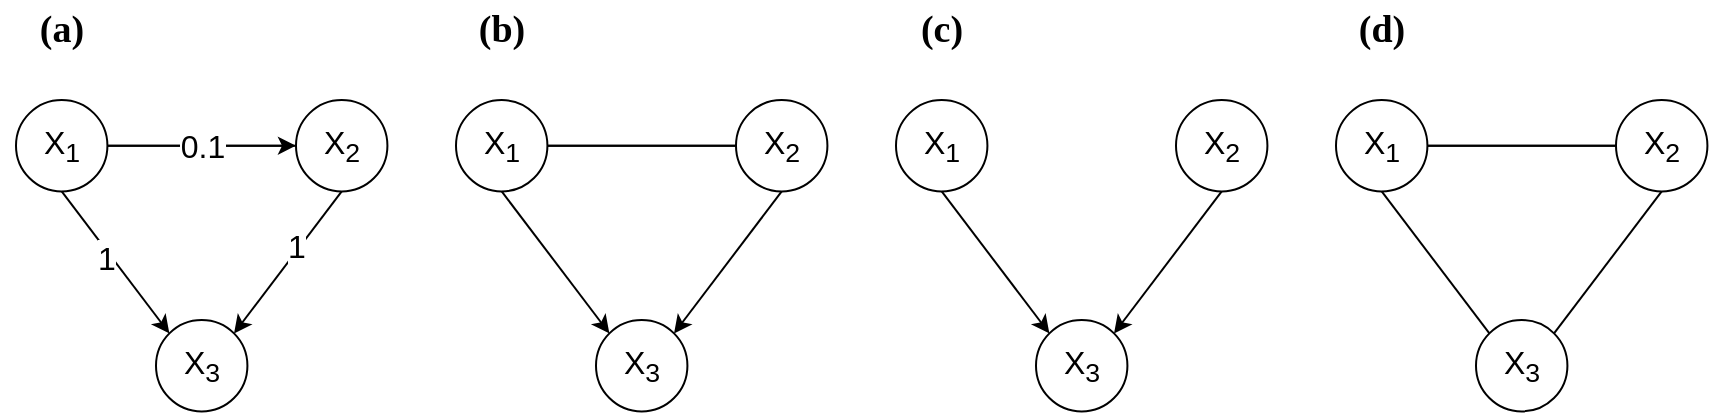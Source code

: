 <mxfile version="21.0.6" type="device"><diagram name="Page-1" id="WJeHQzlXp1ZkaJeAwVPA"><mxGraphModel dx="957" dy="748" grid="1" gridSize="10" guides="1" tooltips="1" connect="1" arrows="1" fold="1" page="1" pageScale="1" pageWidth="850" pageHeight="1100" math="0" shadow="0"><root><mxCell id="0"/><mxCell id="1" parent="0"/><mxCell id="FcYiF3LvjeuYOXqLDbPU-10" value="&lt;font style=&quot;font-size: 16px;&quot;&gt;X&lt;sub&gt;1&lt;/sub&gt;&lt;/font&gt;" style="ellipse;whiteSpace=wrap;html=1;aspect=fixed;" vertex="1" parent="1"><mxGeometry x="50" y="120" width="45.714" height="45.714" as="geometry"/></mxCell><mxCell id="FcYiF3LvjeuYOXqLDbPU-11" value="" style="endArrow=none;html=1;rounded=0;exitX=1;exitY=0.5;exitDx=0;exitDy=0;entryX=0;entryY=0.5;entryDx=0;entryDy=0;" edge="1" parent="1" source="FcYiF3LvjeuYOXqLDbPU-10" target="FcYiF3LvjeuYOXqLDbPU-3"><mxGeometry width="50" height="50" relative="1" as="geometry"><mxPoint x="230" y="230" as="sourcePoint"/><mxPoint x="280" y="180" as="targetPoint"/></mxGeometry></mxCell><mxCell id="FcYiF3LvjeuYOXqLDbPU-12" value="" style="edgeStyle=orthogonalEdgeStyle;rounded=0;orthogonalLoop=1;jettySize=auto;html=1;endArrow=none;endFill=0;startArrow=classic;startFill=1;" edge="1" parent="1" source="FcYiF3LvjeuYOXqLDbPU-3" target="FcYiF3LvjeuYOXqLDbPU-10"><mxGeometry relative="1" as="geometry"/></mxCell><mxCell id="FcYiF3LvjeuYOXqLDbPU-14" value="&lt;font style=&quot;font-size: 16px;&quot;&gt;0.1&lt;/font&gt;" style="edgeLabel;html=1;align=center;verticalAlign=middle;resizable=0;points=[];" vertex="1" connectable="0" parent="FcYiF3LvjeuYOXqLDbPU-12"><mxGeometry x="0.145" y="-2" relative="1" as="geometry"><mxPoint x="7" y="2" as="offset"/></mxGeometry></mxCell><mxCell id="FcYiF3LvjeuYOXqLDbPU-3" value="&lt;font style=&quot;font-size: 16px;&quot;&gt;X&lt;sub&gt;2&lt;/sub&gt;&lt;/font&gt;" style="ellipse;whiteSpace=wrap;html=1;aspect=fixed;" vertex="1" parent="1"><mxGeometry x="190" y="120" width="45.714" height="45.714" as="geometry"/></mxCell><mxCell id="FcYiF3LvjeuYOXqLDbPU-4" value="&lt;font style=&quot;font-size: 16px;&quot;&gt;X&lt;sub&gt;3&lt;/sub&gt;&lt;/font&gt;" style="ellipse;whiteSpace=wrap;html=1;aspect=fixed;" vertex="1" parent="1"><mxGeometry x="120" y="229.995" width="45.714" height="45.714" as="geometry"/></mxCell><mxCell id="FcYiF3LvjeuYOXqLDbPU-7" value="" style="endArrow=classic;html=1;rounded=0;exitX=0.5;exitY=1;exitDx=0;exitDy=0;entryX=1;entryY=0;entryDx=0;entryDy=0;startArrow=none;startFill=0;endFill=1;" edge="1" parent="1" source="FcYiF3LvjeuYOXqLDbPU-3" target="FcYiF3LvjeuYOXqLDbPU-4"><mxGeometry width="50" height="50" relative="1" as="geometry"><mxPoint x="195.714" y="252.857" as="sourcePoint"/><mxPoint x="260.0" y="252.857" as="targetPoint"/></mxGeometry></mxCell><mxCell id="FcYiF3LvjeuYOXqLDbPU-16" value="&lt;font style=&quot;font-size: 16px;&quot;&gt;1&lt;/font&gt;" style="edgeLabel;html=1;align=center;verticalAlign=middle;resizable=0;points=[];" vertex="1" connectable="0" parent="FcYiF3LvjeuYOXqLDbPU-7"><mxGeometry x="-0.202" y="-2" relative="1" as="geometry"><mxPoint as="offset"/></mxGeometry></mxCell><mxCell id="FcYiF3LvjeuYOXqLDbPU-13" value="" style="endArrow=classic;html=1;rounded=0;exitX=0.5;exitY=1;exitDx=0;exitDy=0;entryX=0;entryY=0;entryDx=0;entryDy=0;endFill=1;" edge="1" parent="1" source="FcYiF3LvjeuYOXqLDbPU-10" target="FcYiF3LvjeuYOXqLDbPU-4"><mxGeometry width="50" height="50" relative="1" as="geometry"><mxPoint x="223" y="176" as="sourcePoint"/><mxPoint x="176" y="253" as="targetPoint"/></mxGeometry></mxCell><mxCell id="FcYiF3LvjeuYOXqLDbPU-15" value="&lt;font style=&quot;font-size: 16px;&quot;&gt;1&lt;/font&gt;" style="edgeLabel;html=1;align=center;verticalAlign=middle;resizable=0;points=[];" vertex="1" connectable="0" parent="FcYiF3LvjeuYOXqLDbPU-13"><mxGeometry x="-0.118" y="-3" relative="1" as="geometry"><mxPoint as="offset"/></mxGeometry></mxCell><mxCell id="FcYiF3LvjeuYOXqLDbPU-17" value="&lt;font style=&quot;font-size: 16px;&quot;&gt;X&lt;sub&gt;1&lt;/sub&gt;&lt;/font&gt;" style="ellipse;whiteSpace=wrap;html=1;aspect=fixed;" vertex="1" parent="1"><mxGeometry x="270" y="120" width="45.714" height="45.714" as="geometry"/></mxCell><mxCell id="FcYiF3LvjeuYOXqLDbPU-18" value="" style="endArrow=none;html=1;rounded=0;exitX=1;exitY=0.5;exitDx=0;exitDy=0;entryX=0;entryY=0.5;entryDx=0;entryDy=0;" edge="1" parent="1" source="FcYiF3LvjeuYOXqLDbPU-17" target="FcYiF3LvjeuYOXqLDbPU-21"><mxGeometry width="50" height="50" relative="1" as="geometry"><mxPoint x="450" y="230" as="sourcePoint"/><mxPoint x="500" y="180" as="targetPoint"/></mxGeometry></mxCell><mxCell id="FcYiF3LvjeuYOXqLDbPU-19" value="" style="edgeStyle=orthogonalEdgeStyle;rounded=0;orthogonalLoop=1;jettySize=auto;html=1;endArrow=none;endFill=0;startArrow=none;startFill=0;" edge="1" parent="1" source="FcYiF3LvjeuYOXqLDbPU-21" target="FcYiF3LvjeuYOXqLDbPU-17"><mxGeometry relative="1" as="geometry"/></mxCell><mxCell id="FcYiF3LvjeuYOXqLDbPU-21" value="&lt;font style=&quot;font-size: 16px;&quot;&gt;X&lt;sub&gt;2&lt;/sub&gt;&lt;/font&gt;" style="ellipse;whiteSpace=wrap;html=1;aspect=fixed;" vertex="1" parent="1"><mxGeometry x="410" y="120" width="45.714" height="45.714" as="geometry"/></mxCell><mxCell id="FcYiF3LvjeuYOXqLDbPU-22" value="&lt;font style=&quot;font-size: 16px;&quot;&gt;X&lt;sub&gt;3&lt;/sub&gt;&lt;/font&gt;" style="ellipse;whiteSpace=wrap;html=1;aspect=fixed;" vertex="1" parent="1"><mxGeometry x="340" y="229.995" width="45.714" height="45.714" as="geometry"/></mxCell><mxCell id="FcYiF3LvjeuYOXqLDbPU-23" value="" style="endArrow=classic;html=1;rounded=0;exitX=0.5;exitY=1;exitDx=0;exitDy=0;entryX=1;entryY=0;entryDx=0;entryDy=0;startArrow=none;startFill=0;endFill=1;" edge="1" parent="1" source="FcYiF3LvjeuYOXqLDbPU-21" target="FcYiF3LvjeuYOXqLDbPU-22"><mxGeometry width="50" height="50" relative="1" as="geometry"><mxPoint x="415.714" y="252.857" as="sourcePoint"/><mxPoint x="480.0" y="252.857" as="targetPoint"/></mxGeometry></mxCell><mxCell id="FcYiF3LvjeuYOXqLDbPU-25" value="" style="endArrow=classic;html=1;rounded=0;exitX=0.5;exitY=1;exitDx=0;exitDy=0;entryX=0;entryY=0;entryDx=0;entryDy=0;endFill=1;" edge="1" parent="1" source="FcYiF3LvjeuYOXqLDbPU-17" target="FcYiF3LvjeuYOXqLDbPU-22"><mxGeometry width="50" height="50" relative="1" as="geometry"><mxPoint x="443" y="176" as="sourcePoint"/><mxPoint x="396" y="253" as="targetPoint"/></mxGeometry></mxCell><mxCell id="FcYiF3LvjeuYOXqLDbPU-27" value="&lt;font style=&quot;font-size: 16px;&quot;&gt;X&lt;sub&gt;1&lt;/sub&gt;&lt;/font&gt;" style="ellipse;whiteSpace=wrap;html=1;aspect=fixed;" vertex="1" parent="1"><mxGeometry x="490" y="120" width="45.714" height="45.714" as="geometry"/></mxCell><mxCell id="FcYiF3LvjeuYOXqLDbPU-30" value="&lt;font style=&quot;font-size: 16px;&quot;&gt;X&lt;sub&gt;2&lt;/sub&gt;&lt;/font&gt;" style="ellipse;whiteSpace=wrap;html=1;aspect=fixed;" vertex="1" parent="1"><mxGeometry x="630" y="120" width="45.714" height="45.714" as="geometry"/></mxCell><mxCell id="FcYiF3LvjeuYOXqLDbPU-31" value="&lt;font style=&quot;font-size: 16px;&quot;&gt;X&lt;sub&gt;3&lt;/sub&gt;&lt;/font&gt;" style="ellipse;whiteSpace=wrap;html=1;aspect=fixed;" vertex="1" parent="1"><mxGeometry x="560" y="229.995" width="45.714" height="45.714" as="geometry"/></mxCell><mxCell id="FcYiF3LvjeuYOXqLDbPU-32" value="" style="endArrow=classic;html=1;rounded=0;exitX=0.5;exitY=1;exitDx=0;exitDy=0;entryX=1;entryY=0;entryDx=0;entryDy=0;startArrow=none;startFill=0;endFill=1;" edge="1" parent="1" source="FcYiF3LvjeuYOXqLDbPU-30" target="FcYiF3LvjeuYOXqLDbPU-31"><mxGeometry width="50" height="50" relative="1" as="geometry"><mxPoint x="635.714" y="252.857" as="sourcePoint"/><mxPoint x="700.0" y="252.857" as="targetPoint"/></mxGeometry></mxCell><mxCell id="FcYiF3LvjeuYOXqLDbPU-33" value="" style="endArrow=classic;html=1;rounded=0;exitX=0.5;exitY=1;exitDx=0;exitDy=0;entryX=0;entryY=0;entryDx=0;entryDy=0;endFill=1;" edge="1" parent="1" source="FcYiF3LvjeuYOXqLDbPU-27" target="FcYiF3LvjeuYOXqLDbPU-31"><mxGeometry width="50" height="50" relative="1" as="geometry"><mxPoint x="663" y="176" as="sourcePoint"/><mxPoint x="616" y="253" as="targetPoint"/></mxGeometry></mxCell><mxCell id="FcYiF3LvjeuYOXqLDbPU-34" value="&lt;font style=&quot;font-size: 16px;&quot;&gt;X&lt;sub&gt;1&lt;/sub&gt;&lt;/font&gt;" style="ellipse;whiteSpace=wrap;html=1;aspect=fixed;" vertex="1" parent="1"><mxGeometry x="710" y="120" width="45.714" height="45.714" as="geometry"/></mxCell><mxCell id="FcYiF3LvjeuYOXqLDbPU-35" value="" style="endArrow=none;html=1;rounded=0;exitX=1;exitY=0.5;exitDx=0;exitDy=0;entryX=0;entryY=0.5;entryDx=0;entryDy=0;" edge="1" parent="1" source="FcYiF3LvjeuYOXqLDbPU-34" target="FcYiF3LvjeuYOXqLDbPU-37"><mxGeometry width="50" height="50" relative="1" as="geometry"><mxPoint x="890" y="230" as="sourcePoint"/><mxPoint x="940" y="180" as="targetPoint"/></mxGeometry></mxCell><mxCell id="FcYiF3LvjeuYOXqLDbPU-36" value="" style="edgeStyle=orthogonalEdgeStyle;rounded=0;orthogonalLoop=1;jettySize=auto;html=1;endArrow=none;endFill=0;startArrow=none;startFill=0;" edge="1" parent="1" source="FcYiF3LvjeuYOXqLDbPU-37" target="FcYiF3LvjeuYOXqLDbPU-34"><mxGeometry relative="1" as="geometry"/></mxCell><mxCell id="FcYiF3LvjeuYOXqLDbPU-37" value="&lt;font style=&quot;font-size: 16px;&quot;&gt;X&lt;sub&gt;2&lt;/sub&gt;&lt;/font&gt;" style="ellipse;whiteSpace=wrap;html=1;aspect=fixed;" vertex="1" parent="1"><mxGeometry x="850" y="120" width="45.714" height="45.714" as="geometry"/></mxCell><mxCell id="FcYiF3LvjeuYOXqLDbPU-38" value="&lt;font style=&quot;font-size: 16px;&quot;&gt;X&lt;sub&gt;3&lt;/sub&gt;&lt;/font&gt;" style="ellipse;whiteSpace=wrap;html=1;aspect=fixed;" vertex="1" parent="1"><mxGeometry x="780" y="229.995" width="45.714" height="45.714" as="geometry"/></mxCell><mxCell id="FcYiF3LvjeuYOXqLDbPU-39" value="" style="endArrow=none;html=1;rounded=0;exitX=0.5;exitY=1;exitDx=0;exitDy=0;entryX=1;entryY=0;entryDx=0;entryDy=0;startArrow=none;startFill=0;endFill=0;" edge="1" parent="1" source="FcYiF3LvjeuYOXqLDbPU-37" target="FcYiF3LvjeuYOXqLDbPU-38"><mxGeometry width="50" height="50" relative="1" as="geometry"><mxPoint x="855.714" y="252.857" as="sourcePoint"/><mxPoint x="920.0" y="252.857" as="targetPoint"/></mxGeometry></mxCell><mxCell id="FcYiF3LvjeuYOXqLDbPU-40" value="" style="endArrow=none;html=1;rounded=0;exitX=0.5;exitY=1;exitDx=0;exitDy=0;entryX=0;entryY=0;entryDx=0;entryDy=0;endFill=0;" edge="1" parent="1" source="FcYiF3LvjeuYOXqLDbPU-34" target="FcYiF3LvjeuYOXqLDbPU-38"><mxGeometry width="50" height="50" relative="1" as="geometry"><mxPoint x="883" y="176" as="sourcePoint"/><mxPoint x="836" y="253" as="targetPoint"/></mxGeometry></mxCell><mxCell id="FcYiF3LvjeuYOXqLDbPU-41" value="&lt;b&gt;&lt;font face=&quot;Times New Roman&quot; style=&quot;font-size: 19px;&quot;&gt;(a)&lt;/font&gt;&lt;/b&gt;" style="text;html=1;strokeColor=none;fillColor=none;align=center;verticalAlign=middle;whiteSpace=wrap;rounded=0;fontSize=17;" vertex="1" parent="1"><mxGeometry x="42.86" y="70" width="60" height="30" as="geometry"/></mxCell><mxCell id="FcYiF3LvjeuYOXqLDbPU-42" value="&lt;b&gt;&lt;font face=&quot;Times New Roman&quot; style=&quot;font-size: 19px;&quot;&gt;(b)&lt;/font&gt;&lt;/b&gt;" style="text;html=1;strokeColor=none;fillColor=none;align=center;verticalAlign=middle;whiteSpace=wrap;rounded=0;fontSize=17;" vertex="1" parent="1"><mxGeometry x="262.86" y="70" width="60" height="30" as="geometry"/></mxCell><mxCell id="FcYiF3LvjeuYOXqLDbPU-43" value="&lt;b&gt;&lt;font face=&quot;Times New Roman&quot; style=&quot;font-size: 19px;&quot;&gt;(c)&lt;/font&gt;&lt;/b&gt;" style="text;html=1;strokeColor=none;fillColor=none;align=center;verticalAlign=middle;whiteSpace=wrap;rounded=0;fontSize=17;" vertex="1" parent="1"><mxGeometry x="482.86" y="70" width="60" height="30" as="geometry"/></mxCell><mxCell id="FcYiF3LvjeuYOXqLDbPU-44" value="&lt;b&gt;&lt;font face=&quot;Times New Roman&quot; style=&quot;font-size: 19px;&quot;&gt;(d)&lt;/font&gt;&lt;/b&gt;" style="text;html=1;strokeColor=none;fillColor=none;align=center;verticalAlign=middle;whiteSpace=wrap;rounded=0;fontSize=17;" vertex="1" parent="1"><mxGeometry x="702.86" y="70" width="60" height="30" as="geometry"/></mxCell></root></mxGraphModel></diagram></mxfile>